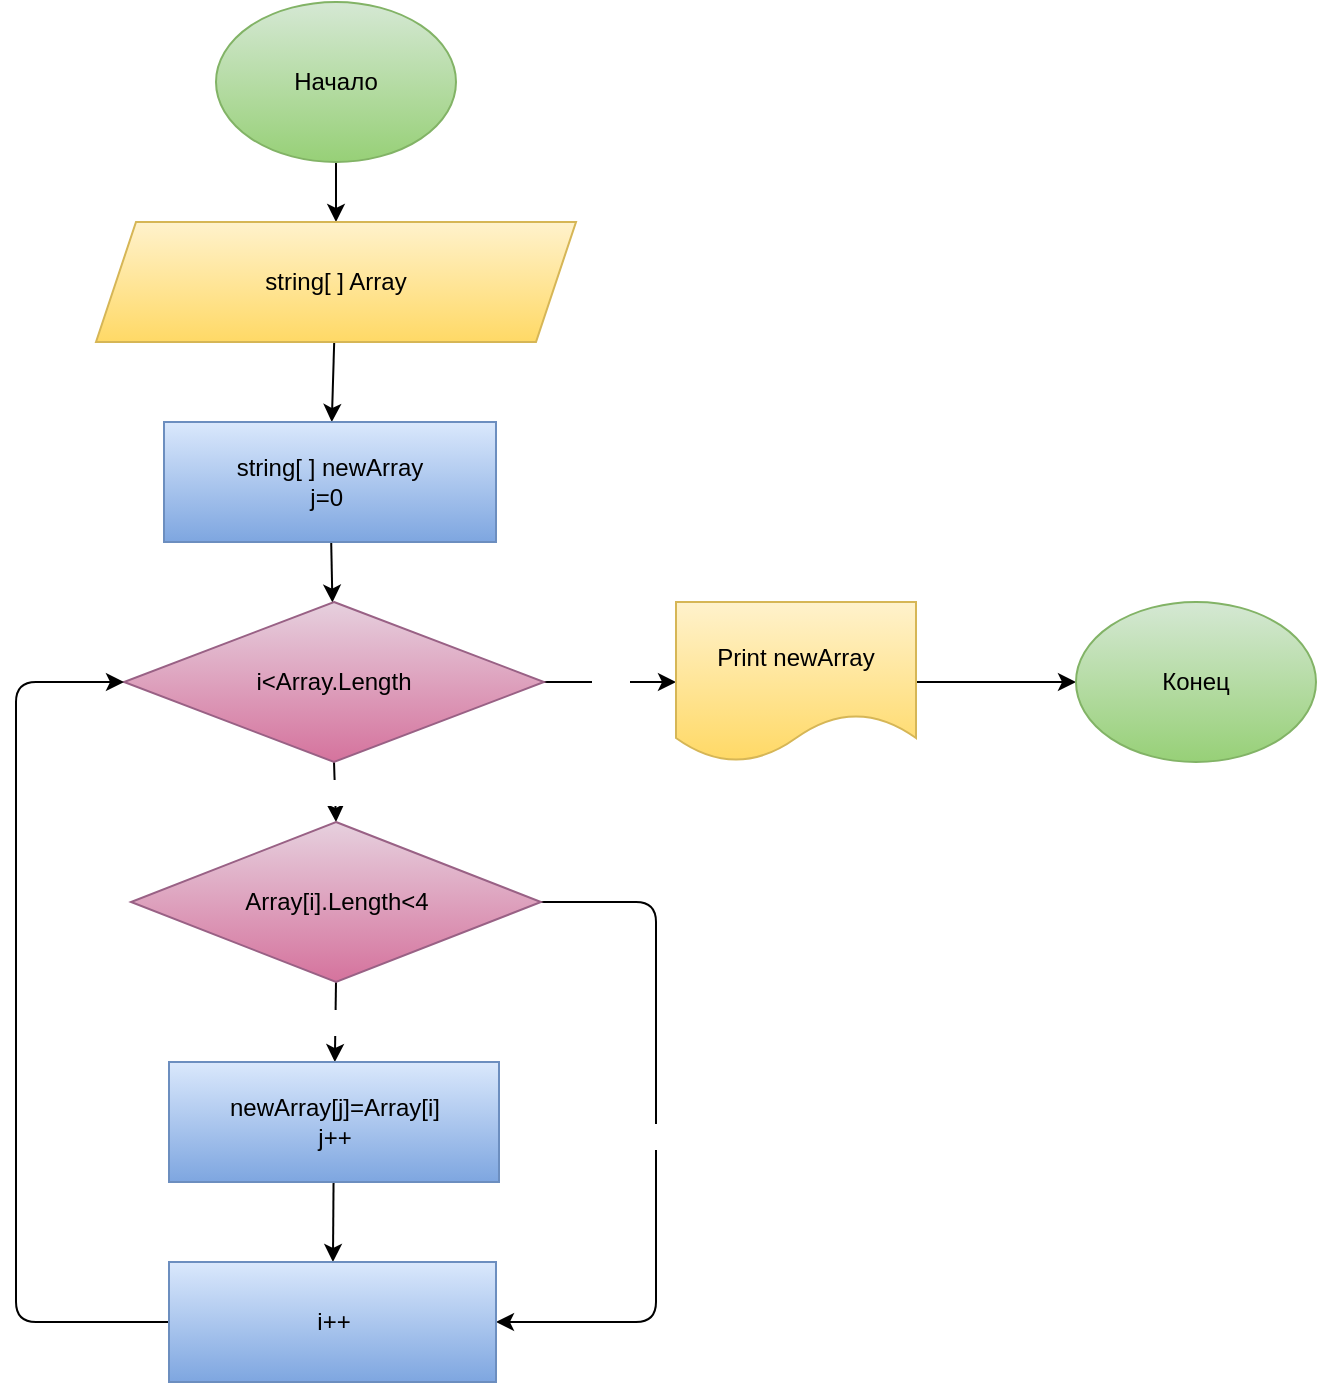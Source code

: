 <mxfile>
    <diagram id="f7322JZQldzpuRpHz34a" name="Страница 1">
        <mxGraphModel dx="550" dy="478" grid="1" gridSize="10" guides="1" tooltips="1" connect="1" arrows="1" fold="1" page="1" pageScale="1" pageWidth="827" pageHeight="1169" math="0" shadow="0">
            <root>
                <mxCell id="0"/>
                <mxCell id="1" parent="0"/>
                <mxCell id="4" value="" style="edgeStyle=none;html=1;fontFamily=Helvetica;fontColor=#000000;" edge="1" parent="1" source="2" target="3">
                    <mxGeometry relative="1" as="geometry"/>
                </mxCell>
                <mxCell id="2" value="Начало" style="ellipse;whiteSpace=wrap;html=1;fillColor=#d5e8d4;gradientColor=#97d077;strokeColor=#82b366;fontFamily=Helvetica;fontColor=#000000;" vertex="1" parent="1">
                    <mxGeometry x="220" y="10" width="120" height="80" as="geometry"/>
                </mxCell>
                <mxCell id="6" value="" style="edgeStyle=none;html=1;fontFamily=Helvetica;fontColor=#000000;" edge="1" parent="1" source="3" target="5">
                    <mxGeometry relative="1" as="geometry"/>
                </mxCell>
                <mxCell id="3" value="string[ ] Array" style="shape=parallelogram;perimeter=parallelogramPerimeter;whiteSpace=wrap;html=1;fixedSize=1;fontFamily=Helvetica;fillColor=#fff2cc;gradientColor=#ffd966;strokeColor=#d6b656;fontColor=#000000;" vertex="1" parent="1">
                    <mxGeometry x="160" y="120" width="240" height="60" as="geometry"/>
                </mxCell>
                <mxCell id="8" value="" style="edgeStyle=none;html=1;fontFamily=Helvetica;fontColor=#000000;" edge="1" parent="1" source="5" target="7">
                    <mxGeometry relative="1" as="geometry"/>
                </mxCell>
                <mxCell id="5" value="&lt;font color=&quot;#000000&quot;&gt;string[ ] newArray&lt;br&gt;j=0&amp;nbsp;&lt;/font&gt;" style="rounded=0;whiteSpace=wrap;html=1;fontFamily=Helvetica;fillColor=#dae8fc;gradientColor=#7ea6e0;strokeColor=#6c8ebf;" vertex="1" parent="1">
                    <mxGeometry x="194" y="220" width="166" height="60" as="geometry"/>
                </mxCell>
                <mxCell id="14" value="Да" style="edgeStyle=none;html=1;exitX=0.5;exitY=1;exitDx=0;exitDy=0;entryX=0.5;entryY=0;entryDx=0;entryDy=0;fontFamily=Helvetica;fontColor=#FFFFFF;" edge="1" parent="1" source="7" target="9">
                    <mxGeometry relative="1" as="geometry"/>
                </mxCell>
                <mxCell id="20" value="Нет" style="edgeStyle=none;html=1;fontFamily=Helvetica;fontColor=#FFFFFF;" edge="1" parent="1" source="7" target="18">
                    <mxGeometry relative="1" as="geometry"/>
                </mxCell>
                <mxCell id="7" value="i&amp;lt;Array.Length" style="rhombus;whiteSpace=wrap;html=1;fontFamily=Helvetica;fillColor=#e6d0de;gradientColor=#d5739d;strokeColor=#996185;fontColor=#000000;" vertex="1" parent="1">
                    <mxGeometry x="174" y="310" width="210" height="80" as="geometry"/>
                </mxCell>
                <mxCell id="15" value="Да" style="edgeStyle=none;html=1;exitX=0.5;exitY=1;exitDx=0;exitDy=0;fontFamily=Helvetica;fontColor=#FFFFFF;" edge="1" parent="1" source="9" target="11">
                    <mxGeometry relative="1" as="geometry"/>
                </mxCell>
                <mxCell id="16" value="Нет" style="edgeStyle=none;html=1;exitX=1;exitY=0.5;exitDx=0;exitDy=0;fontFamily=Helvetica;fontColor=#FFFFFF;entryX=1;entryY=0.5;entryDx=0;entryDy=0;" edge="1" parent="1" source="9" target="12">
                    <mxGeometry relative="1" as="geometry">
                        <mxPoint x="440" y="680" as="targetPoint"/>
                        <Array as="points">
                            <mxPoint x="440" y="460"/>
                            <mxPoint x="440" y="670"/>
                        </Array>
                    </mxGeometry>
                </mxCell>
                <mxCell id="9" value="Array[i].Length&amp;lt;4" style="rhombus;whiteSpace=wrap;html=1;fontFamily=Helvetica;fillColor=#e6d0de;gradientColor=#d5739d;strokeColor=#996185;fontColor=#000000;" vertex="1" parent="1">
                    <mxGeometry x="177.5" y="420" width="205" height="80" as="geometry"/>
                </mxCell>
                <mxCell id="13" value="" style="edgeStyle=none;html=1;fontFamily=Helvetica;fontColor=#000000;" edge="1" parent="1" source="11" target="12">
                    <mxGeometry relative="1" as="geometry"/>
                </mxCell>
                <mxCell id="11" value="newArray[j]=Array[i]&lt;br&gt;j++" style="rounded=0;whiteSpace=wrap;html=1;fontFamily=Helvetica;fillColor=#dae8fc;gradientColor=#7ea6e0;strokeColor=#6c8ebf;fontColor=#000000;" vertex="1" parent="1">
                    <mxGeometry x="196.5" y="540" width="165" height="60" as="geometry"/>
                </mxCell>
                <mxCell id="17" style="edgeStyle=none;html=1;exitX=0;exitY=0.5;exitDx=0;exitDy=0;fontFamily=Helvetica;fontColor=#FFFFFF;entryX=0;entryY=0.5;entryDx=0;entryDy=0;" edge="1" parent="1" source="12" target="7">
                    <mxGeometry relative="1" as="geometry">
                        <mxPoint x="60" y="650" as="targetPoint"/>
                        <Array as="points">
                            <mxPoint x="120" y="670"/>
                            <mxPoint x="120" y="350"/>
                        </Array>
                    </mxGeometry>
                </mxCell>
                <mxCell id="12" value="i++" style="rounded=0;whiteSpace=wrap;html=1;fontFamily=Helvetica;fillColor=#dae8fc;gradientColor=#7ea6e0;strokeColor=#6c8ebf;fontColor=#000000;" vertex="1" parent="1">
                    <mxGeometry x="196.5" y="640" width="163.5" height="60" as="geometry"/>
                </mxCell>
                <mxCell id="22" value="" style="edgeStyle=none;html=1;fontFamily=Helvetica;fontColor=#000000;" edge="1" parent="1" source="18" target="21">
                    <mxGeometry relative="1" as="geometry"/>
                </mxCell>
                <mxCell id="18" value="Print newArray" style="shape=document;whiteSpace=wrap;html=1;boundedLbl=1;fontFamily=Helvetica;fillColor=#fff2cc;gradientColor=#ffd966;strokeColor=#d6b656;fontColor=#000000;" vertex="1" parent="1">
                    <mxGeometry x="450" y="310" width="120" height="80" as="geometry"/>
                </mxCell>
                <mxCell id="21" value="Конец" style="ellipse;whiteSpace=wrap;html=1;fontFamily=Helvetica;fillColor=#d5e8d4;gradientColor=#97d077;strokeColor=#82b366;fontColor=#000000;" vertex="1" parent="1">
                    <mxGeometry x="650" y="310" width="120" height="80" as="geometry"/>
                </mxCell>
            </root>
        </mxGraphModel>
    </diagram>
</mxfile>